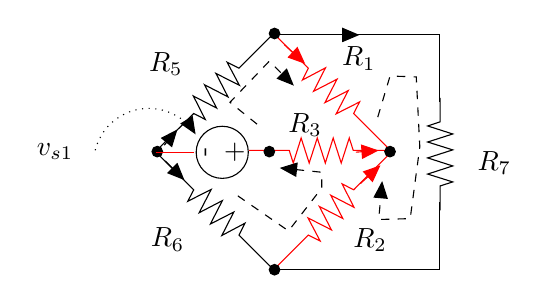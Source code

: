 \begin{tikzpicture}[y=-1cm]
\sf
\draw[red] (5.333,3.467) -- (4.833,3.467) -- (4.782,3.309) -- (4.68,3.627) -- (4.578,3.309) -- (4.478,3.627) -- (4.376,3.309) -- (4.273,3.627) -- (4.171,3.309) -- (4.071,3.627) -- (4.02,3.467) -- (3.511,3.467);
\draw[black] (2.322,3.482) -- (2.807,2.998) -- (2.953,3.073) -- (2.802,2.776) -- (3.098,2.929) -- (2.944,2.633) -- (3.242,2.787) -- (3.089,2.489) -- (3.387,2.64) -- (3.231,2.347) -- (3.382,2.422) -- (3.822,1.982);
\draw[red] (5.322,3.482) -- (4.838,2.998) -- (4.913,2.851) -- (4.616,3.002) -- (4.769,2.707) -- (4.473,2.86) -- (4.627,2.562) -- (4.329,2.716) -- (4.48,2.418) -- (4.187,2.573) -- (4.262,2.422) -- (3.822,1.982);
\draw[red] (5.322,3.482) -- (4.838,3.967) -- (4.691,3.891) -- (4.842,4.189) -- (4.547,4.036) -- (4.7,4.331) -- (4.402,4.178) -- (4.556,4.476) -- (4.258,4.324) -- (4.413,4.618) -- (4.262,4.542) -- (3.822,4.982);
\draw[black] (2.322,3.482) -- (2.807,3.967) -- (2.731,4.113) -- (3.029,3.962) -- (2.876,4.258) -- (3.171,4.104) -- (3.018,4.402) -- (3.316,4.249) -- (3.164,4.547) -- (3.458,4.391) -- (3.382,4.542) -- (3.822,4.982);
\draw[black] (5.936,2.798) -- (5.936,3.104) -- (5.778,3.156) -- (6.096,3.258) -- (5.778,3.36) -- (6.096,3.46) -- (5.778,3.562) -- (6.096,3.664) -- (5.778,3.767) -- (6.096,3.867) -- (5.936,3.918) -- (5.936,4.227);
\draw[dotted,arrows=-triangle 45,black] (2.236,3.634) +(-166:0.701) arc (-166:-32:0.701);
\draw[black] (3.169,3.491) circle (0.331cm);
\path (3.24,3.491) node[text=black,anchor=base,rotate=270.0] {+};
\path (2.878,3.496) node[text=black,anchor=base,rotate=270.0] {-};
\filldraw[black] (3.833,1.982) circle (0.067cm);
\filldraw[black] (3.833,4.982) circle (0.067cm);
\filldraw[black] (5.3,3.482) circle (0.067cm);
\filldraw[black] (3.767,3.482) circle (0.067cm);
\filldraw[black] (2.344,3.482) circle (0.067cm);
\draw[arrows=-triangle 45,black] (2.433,3.4) -- (2.6,3.2);
\draw[arrows=-triangle 45,black] (2.444,3.6) -- (2.689,3.844);
\draw[arrows=-triangle 45,black] (4.356,2) -- (4.911,2);
\draw[arrows=-triangle 45,red] (3.956,2.122) -- (4.222,2.367);
\draw[arrows=-triangle 45,red] (4.922,3.889) -- (5.178,3.656);
\draw[arrows=-triangle 45,red] (4.867,3.489) -- (5.156,3.467);
\draw[red] (2.811,3.493) -- (2.333,3.493);
\draw[black] (3.822,4.982) -- (5.933,4.982) -- (5.933,4.127);
\draw[black] (3.822,1.993) -- (5.933,1.993) -- (5.933,2.849);
\draw[dashed,arrows=-triangle 45,black] (3.611,3.133) -- (3.267,2.856) -- (3.767,2.333) -- (4.078,2.644);
\draw[dashed,arrows=-triangle 45,black] (3.367,4.044) -- (4.011,4.489) -- (4.433,3.944) -- (4.433,3.744) -- (3.9,3.689);
\draw[dashed,arrows=-triangle 45,black] (5.144,3.044) -- (5.3,2.522) -- (5.633,2.533) -- (5.678,3.422) -- (5.556,4.333) -- (5.156,4.344) -- (5.2,3.856);
\path (1.4,3.533) node[text=black,anchor=base east] {$v_{s1}$};
\path (2.789,2.46) node[text=black,anchor=base east] {$R_5$};
\path (2.811,4.693) node[text=black,anchor=base east] {$R_6$};
\path (6.289,3.716) node[text=black,anchor=base west] {$R_7$};
\path (4.711,4.704) node[text=black,anchor=base west] {$R_2$};
\path (4.222,3.238) node[text=black,anchor=base] {$R_3$};
\path (4.567,2.393) node[text=black,anchor=base west] {$R_1$};

\end{tikzpicture}%

%% Configure (x)emacs for this file ...
%% Local Variables:
%% mode: latex
%% End: